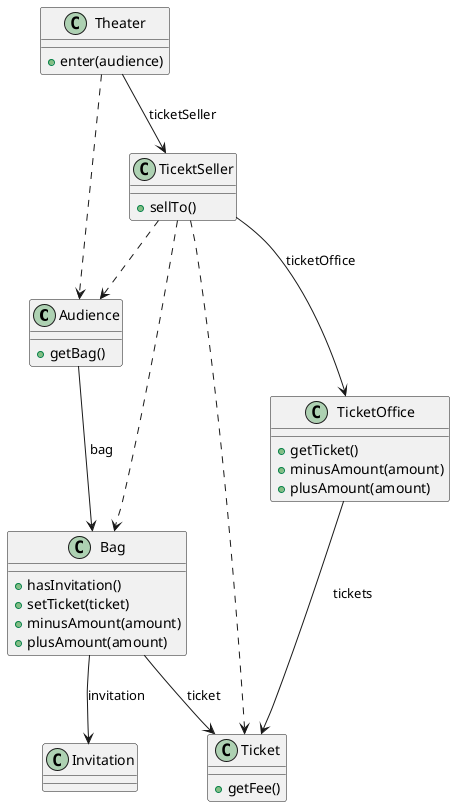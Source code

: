 @startuml
Audience --> Bag: bag

Bag --> Invitation: invitation
Bag --> Ticket: ticket

TicektSeller --> TicketOffice: ticketOffice
TicektSeller ..> Bag
TicektSeller ..> Ticket
TicektSeller ..> Audience

TicketOffice --> Ticket: tickets

Theater --> TicektSeller: ticketSeller
Theater ..> Audience

class Audience {
  +getBag()
}

class Bag {
  +hasInvitation()
  +setTicket(ticket)
  +minusAmount(amount)
  +plusAmount(amount)
}

class Invitation {
  
}

class Ticket {
  +getFee()
}

class TicektSeller {
  +sellTo()
}

class TicketOffice {
  +getTicket()
  +minusAmount(amount)
  +plusAmount(amount)
}

class Theater {
  +enter(audience)
}
@enduml